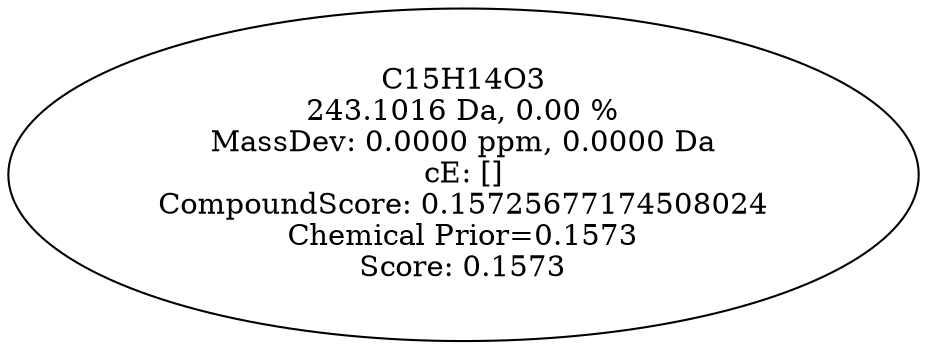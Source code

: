 strict digraph {
v1 [label="C15H14O3\n243.1016 Da, 0.00 %\nMassDev: 0.0000 ppm, 0.0000 Da\ncE: []\nCompoundScore: 0.15725677174508024\nChemical Prior=0.1573\nScore: 0.1573"];
}